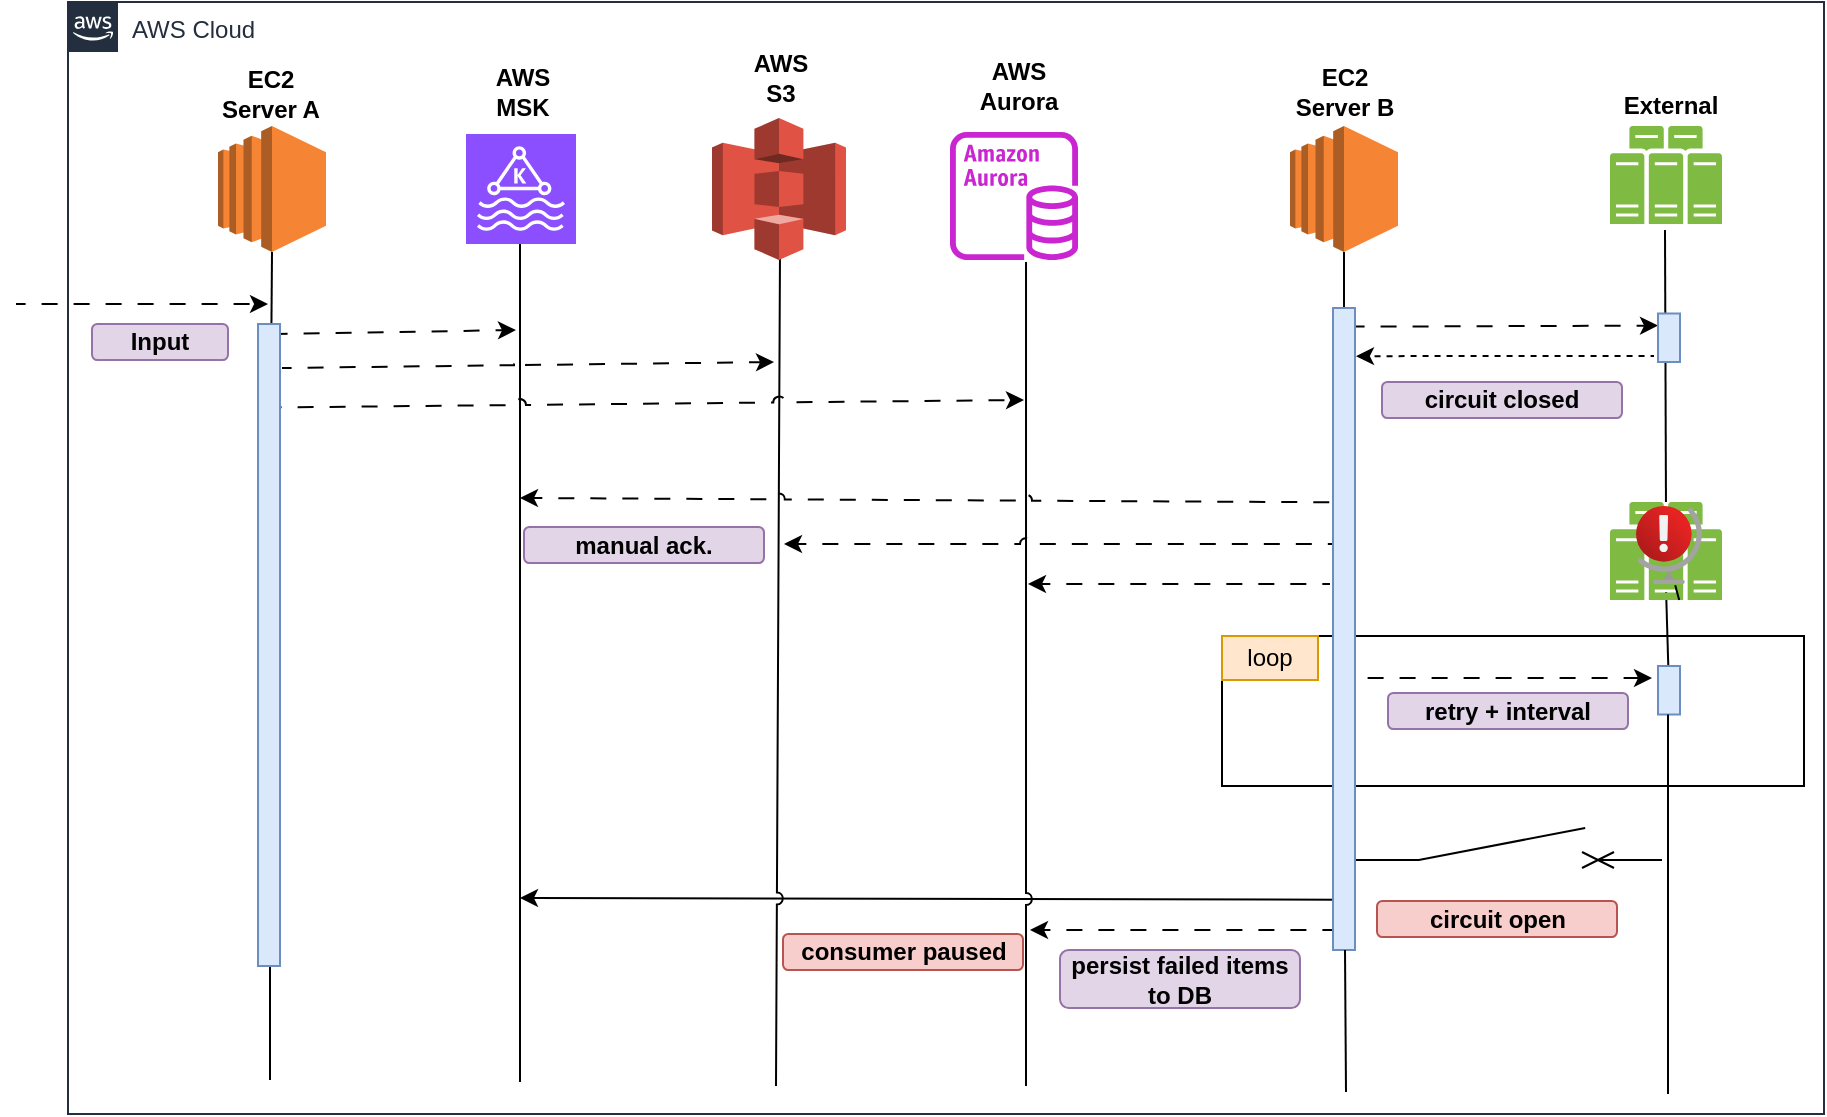 <mxfile version="24.7.16">
  <diagram name="Page-1" id="e3f1Dqgrf1a8P76aAlMA">
    <mxGraphModel dx="1456" dy="624" grid="0" gridSize="10" guides="1" tooltips="1" connect="1" arrows="1" fold="1" page="0" pageScale="1" pageWidth="827" pageHeight="1169" math="0" shadow="0">
      <root>
        <mxCell id="0" />
        <mxCell id="1" parent="0" />
        <mxCell id="mxWlD1gpJVSRjjz-gHa3-1" value="AWS Cloud" style="points=[[0,0],[0.25,0],[0.5,0],[0.75,0],[1,0],[1,0.25],[1,0.5],[1,0.75],[1,1],[0.75,1],[0.5,1],[0.25,1],[0,1],[0,0.75],[0,0.5],[0,0.25]];outlineConnect=0;gradientColor=none;html=1;whiteSpace=wrap;fontSize=12;fontStyle=0;container=1;pointerEvents=0;collapsible=0;recursiveResize=0;shape=mxgraph.aws4.group;grIcon=mxgraph.aws4.group_aws_cloud_alt;strokeColor=#232F3E;fillColor=none;verticalAlign=top;align=left;spacingLeft=30;fontColor=#232F3E;dashed=0;" vertex="1" parent="1">
          <mxGeometry x="34" y="36" width="878" height="556" as="geometry" />
        </mxCell>
        <mxCell id="mxWlD1gpJVSRjjz-gHa3-65" value="" style="endArrow=classic;html=1;rounded=0;exitX=0.956;exitY=0.864;exitDx=0;exitDy=0;exitPerimeter=0;jumpStyle=arc;" edge="1" parent="mxWlD1gpJVSRjjz-gHa3-1">
          <mxGeometry width="50" height="50" relative="1" as="geometry">
            <mxPoint x="635.996" y="448.876" as="sourcePoint" />
            <mxPoint x="226" y="448" as="targetPoint" />
          </mxGeometry>
        </mxCell>
        <mxCell id="mxWlD1gpJVSRjjz-gHa3-51" value="" style="rounded=0;whiteSpace=wrap;html=1;" vertex="1" parent="mxWlD1gpJVSRjjz-gHa3-1">
          <mxGeometry x="577" y="317" width="291" height="75" as="geometry" />
        </mxCell>
        <mxCell id="mxWlD1gpJVSRjjz-gHa3-2" value="" style="outlineConnect=0;dashed=0;verticalLabelPosition=bottom;verticalAlign=top;align=center;html=1;shape=mxgraph.aws3.ec2;fillColor=#F58534;gradientColor=none;" vertex="1" parent="mxWlD1gpJVSRjjz-gHa3-1">
          <mxGeometry x="75" y="62" width="54" height="63" as="geometry" />
        </mxCell>
        <mxCell id="mxWlD1gpJVSRjjz-gHa3-7" value="" style="sketch=0;points=[[0,0,0],[0.25,0,0],[0.5,0,0],[0.75,0,0],[1,0,0],[0,1,0],[0.25,1,0],[0.5,1,0],[0.75,1,0],[1,1,0],[0,0.25,0],[0,0.5,0],[0,0.75,0],[1,0.25,0],[1,0.5,0],[1,0.75,0]];outlineConnect=0;fontColor=#232F3E;fillColor=#8C4FFF;strokeColor=#ffffff;dashed=0;verticalLabelPosition=bottom;verticalAlign=top;align=center;html=1;fontSize=12;fontStyle=0;aspect=fixed;shape=mxgraph.aws4.resourceIcon;resIcon=mxgraph.aws4.managed_streaming_for_kafka;" vertex="1" parent="mxWlD1gpJVSRjjz-gHa3-1">
          <mxGeometry x="199" y="66" width="55" height="55" as="geometry" />
        </mxCell>
        <mxCell id="mxWlD1gpJVSRjjz-gHa3-8" value="" style="outlineConnect=0;dashed=0;verticalLabelPosition=bottom;verticalAlign=top;align=center;html=1;shape=mxgraph.aws3.ec2;fillColor=#F58534;gradientColor=none;" vertex="1" parent="mxWlD1gpJVSRjjz-gHa3-1">
          <mxGeometry x="611" y="62" width="54" height="63" as="geometry" />
        </mxCell>
        <mxCell id="mxWlD1gpJVSRjjz-gHa3-10" value="" style="sketch=0;pointerEvents=1;shadow=0;dashed=0;html=1;strokeColor=none;fillColor=#505050;labelPosition=center;verticalLabelPosition=bottom;verticalAlign=top;outlineConnect=0;align=center;shape=mxgraph.office.servers.server_farm;fillColor=#7FBA42;" vertex="1" parent="mxWlD1gpJVSRjjz-gHa3-1">
          <mxGeometry x="771" y="62" width="56" height="49" as="geometry" />
        </mxCell>
        <mxCell id="mxWlD1gpJVSRjjz-gHa3-14" value="" style="endArrow=none;html=1;rounded=0;entryX=0.5;entryY=1;entryDx=0;entryDy=0;entryPerimeter=0;" edge="1" parent="mxWlD1gpJVSRjjz-gHa3-1" source="mxWlD1gpJVSRjjz-gHa3-70" target="mxWlD1gpJVSRjjz-gHa3-2">
          <mxGeometry width="50" height="50" relative="1" as="geometry">
            <mxPoint x="102" y="401" as="sourcePoint" />
            <mxPoint x="93" y="182" as="targetPoint" />
          </mxGeometry>
        </mxCell>
        <mxCell id="mxWlD1gpJVSRjjz-gHa3-15" value="" style="endArrow=none;html=1;rounded=0;entryX=0.5;entryY=1;entryDx=0;entryDy=0;entryPerimeter=0;" edge="1" parent="mxWlD1gpJVSRjjz-gHa3-1">
          <mxGeometry width="50" height="50" relative="1" as="geometry">
            <mxPoint x="226" y="540" as="sourcePoint" />
            <mxPoint x="226" y="121" as="targetPoint" />
          </mxGeometry>
        </mxCell>
        <mxCell id="mxWlD1gpJVSRjjz-gHa3-16" value="" style="endArrow=none;html=1;rounded=0;entryX=0.5;entryY=1;entryDx=0;entryDy=0;entryPerimeter=0;jumpStyle=arc;" edge="1" parent="mxWlD1gpJVSRjjz-gHa3-1">
          <mxGeometry width="50" height="50" relative="1" as="geometry">
            <mxPoint x="354" y="542" as="sourcePoint" />
            <mxPoint x="356" y="125" as="targetPoint" />
          </mxGeometry>
        </mxCell>
        <mxCell id="mxWlD1gpJVSRjjz-gHa3-17" value="" style="endArrow=none;html=1;rounded=0;entryX=0.594;entryY=1.016;entryDx=0;entryDy=0;entryPerimeter=0;jumpStyle=arc;" edge="1" parent="mxWlD1gpJVSRjjz-gHa3-1" target="mxWlD1gpJVSRjjz-gHa3-22">
          <mxGeometry width="50" height="50" relative="1" as="geometry">
            <mxPoint x="479" y="542" as="sourcePoint" />
            <mxPoint x="477" y="118" as="targetPoint" />
          </mxGeometry>
        </mxCell>
        <mxCell id="mxWlD1gpJVSRjjz-gHa3-22" value="" style="sketch=0;outlineConnect=0;fontColor=#232F3E;gradientColor=none;fillColor=#C925D1;strokeColor=none;dashed=0;verticalLabelPosition=bottom;verticalAlign=top;align=center;html=1;fontSize=12;fontStyle=0;aspect=fixed;pointerEvents=1;shape=mxgraph.aws4.aurora_instance;" vertex="1" parent="mxWlD1gpJVSRjjz-gHa3-1">
          <mxGeometry x="441" y="65" width="64" height="64" as="geometry" />
        </mxCell>
        <mxCell id="mxWlD1gpJVSRjjz-gHa3-23" value="" style="outlineConnect=0;dashed=0;verticalLabelPosition=bottom;verticalAlign=top;align=center;html=1;shape=mxgraph.aws3.s3;fillColor=#E05243;gradientColor=none;" vertex="1" parent="mxWlD1gpJVSRjjz-gHa3-1">
          <mxGeometry x="322" y="58" width="67" height="71" as="geometry" />
        </mxCell>
        <mxCell id="mxWlD1gpJVSRjjz-gHa3-24" value="" style="endArrow=none;html=1;rounded=0;entryX=0.5;entryY=1;entryDx=0;entryDy=0;entryPerimeter=0;" edge="1" parent="mxWlD1gpJVSRjjz-gHa3-1" source="mxWlD1gpJVSRjjz-gHa3-62" target="mxWlD1gpJVSRjjz-gHa3-8">
          <mxGeometry width="50" height="50" relative="1" as="geometry">
            <mxPoint x="632" y="541" as="sourcePoint" />
            <mxPoint x="597" y="128" as="targetPoint" />
          </mxGeometry>
        </mxCell>
        <mxCell id="mxWlD1gpJVSRjjz-gHa3-26" value="" style="endArrow=classic;html=1;rounded=0;flowAnimation=1;" edge="1" parent="mxWlD1gpJVSRjjz-gHa3-1">
          <mxGeometry width="50" height="50" relative="1" as="geometry">
            <mxPoint x="-26" y="151" as="sourcePoint" />
            <mxPoint x="100" y="151" as="targetPoint" />
          </mxGeometry>
        </mxCell>
        <mxCell id="mxWlD1gpJVSRjjz-gHa3-27" value="" style="endArrow=classic;html=1;rounded=0;flowAnimation=1;" edge="1" parent="mxWlD1gpJVSRjjz-gHa3-1">
          <mxGeometry width="50" height="50" relative="1" as="geometry">
            <mxPoint x="105" y="166" as="sourcePoint" />
            <mxPoint x="224" y="164" as="targetPoint" />
          </mxGeometry>
        </mxCell>
        <mxCell id="mxWlD1gpJVSRjjz-gHa3-28" value="" style="endArrow=classic;html=1;rounded=0;jumpStyle=arc;flowAnimation=1;" edge="1" parent="mxWlD1gpJVSRjjz-gHa3-1">
          <mxGeometry width="50" height="50" relative="1" as="geometry">
            <mxPoint x="107" y="183" as="sourcePoint" />
            <mxPoint x="353" y="180" as="targetPoint" />
          </mxGeometry>
        </mxCell>
        <mxCell id="mxWlD1gpJVSRjjz-gHa3-29" value="" style="endArrow=classic;html=1;rounded=0;jumpStyle=arc;flowAnimation=1;exitX=0.13;exitY=0.364;exitDx=0;exitDy=0;exitPerimeter=0;" edge="1" parent="mxWlD1gpJVSRjjz-gHa3-1" source="mxWlD1gpJVSRjjz-gHa3-70">
          <mxGeometry width="50" height="50" relative="1" as="geometry">
            <mxPoint x="107" y="203" as="sourcePoint" />
            <mxPoint x="478" y="199" as="targetPoint" />
          </mxGeometry>
        </mxCell>
        <mxCell id="mxWlD1gpJVSRjjz-gHa3-30" value="" style="endArrow=none;html=1;rounded=0;jumpStyle=arc;flowAnimation=1;startArrow=classic;startFill=1;endFill=0;" edge="1" parent="mxWlD1gpJVSRjjz-gHa3-1">
          <mxGeometry width="50" height="50" relative="1" as="geometry">
            <mxPoint x="226" y="248" as="sourcePoint" />
            <mxPoint x="631.997" y="250.126" as="targetPoint" />
          </mxGeometry>
        </mxCell>
        <mxCell id="mxWlD1gpJVSRjjz-gHa3-31" value="" style="endArrow=none;html=1;rounded=0;jumpStyle=arc;flowAnimation=1;startArrow=classic;startFill=1;endFill=0;" edge="1" parent="mxWlD1gpJVSRjjz-gHa3-1">
          <mxGeometry width="50" height="50" relative="1" as="geometry">
            <mxPoint x="358" y="271" as="sourcePoint" />
            <mxPoint x="632.995" y="270.991" as="targetPoint" />
          </mxGeometry>
        </mxCell>
        <mxCell id="mxWlD1gpJVSRjjz-gHa3-32" value="" style="endArrow=none;html=1;rounded=0;startArrow=classic;startFill=1;endFill=0;flowAnimation=1;" edge="1" parent="mxWlD1gpJVSRjjz-gHa3-1">
          <mxGeometry width="50" height="50" relative="1" as="geometry">
            <mxPoint x="480" y="291" as="sourcePoint" />
            <mxPoint x="631" y="291" as="targetPoint" />
          </mxGeometry>
        </mxCell>
        <mxCell id="mxWlD1gpJVSRjjz-gHa3-33" value="" style="endArrow=classic;html=1;rounded=0;entryX=0.25;entryY=1;entryDx=0;entryDy=0;exitX=0.029;exitY=0;exitDx=0;exitDy=0;exitPerimeter=0;flowAnimation=1;" edge="1" parent="mxWlD1gpJVSRjjz-gHa3-1" source="mxWlD1gpJVSRjjz-gHa3-62" target="mxWlD1gpJVSRjjz-gHa3-46">
          <mxGeometry width="50" height="50" relative="1" as="geometry">
            <mxPoint x="670" y="165" as="sourcePoint" />
            <mxPoint x="677" y="160.282" as="targetPoint" />
          </mxGeometry>
        </mxCell>
        <mxCell id="mxWlD1gpJVSRjjz-gHa3-34" value="" style="pointerEvents=1;verticalLabelPosition=bottom;shadow=0;dashed=0;align=center;html=1;verticalAlign=top;shape=mxgraph.electrical.electro-mechanical.circuitBreaker2;elSwitchState=off;" vertex="1" parent="mxWlD1gpJVSRjjz-gHa3-1">
          <mxGeometry x="637" y="413" width="160" height="20" as="geometry" />
        </mxCell>
        <mxCell id="mxWlD1gpJVSRjjz-gHa3-36" value="" style="endArrow=none;html=1;rounded=0;entryX=0.594;entryY=1.016;entryDx=0;entryDy=0;entryPerimeter=0;" edge="1" parent="mxWlD1gpJVSRjjz-gHa3-1" source="mxWlD1gpJVSRjjz-gHa3-52">
          <mxGeometry width="50" height="50" relative="1" as="geometry">
            <mxPoint x="799" y="541" as="sourcePoint" />
            <mxPoint x="799.054" y="295.004" as="targetPoint" />
          </mxGeometry>
        </mxCell>
        <mxCell id="mxWlD1gpJVSRjjz-gHa3-35" value="" style="sketch=0;pointerEvents=1;shadow=0;dashed=0;html=1;strokeColor=none;fillColor=#505050;labelPosition=center;verticalLabelPosition=bottom;verticalAlign=top;outlineConnect=0;align=center;shape=mxgraph.office.servers.server_farm;fillColor=#7FBA42;" vertex="1" parent="mxWlD1gpJVSRjjz-gHa3-1">
          <mxGeometry x="771" y="250" width="56" height="49" as="geometry" />
        </mxCell>
        <mxCell id="mxWlD1gpJVSRjjz-gHa3-39" value="" style="endArrow=none;html=1;rounded=0;entryX=0.594;entryY=1.016;entryDx=0;entryDy=0;entryPerimeter=0;" edge="1" parent="mxWlD1gpJVSRjjz-gHa3-1" source="mxWlD1gpJVSRjjz-gHa3-35" target="mxWlD1gpJVSRjjz-gHa3-38">
          <mxGeometry width="50" height="50" relative="1" as="geometry">
            <mxPoint x="746" y="268" as="sourcePoint" />
            <mxPoint x="748" y="148" as="targetPoint" />
          </mxGeometry>
        </mxCell>
        <mxCell id="mxWlD1gpJVSRjjz-gHa3-38" value="" style="image;aspect=fixed;html=1;points=[];align=center;fontSize=12;image=img/lib/azure2/general/Globe_Error.svg;" vertex="1" parent="mxWlD1gpJVSRjjz-gHa3-1">
          <mxGeometry x="783.95" y="252" width="33.1" height="39" as="geometry" />
        </mxCell>
        <mxCell id="mxWlD1gpJVSRjjz-gHa3-45" value="" style="endArrow=none;html=1;rounded=0;entryX=0.5;entryY=1;entryDx=0;entryDy=0;entryPerimeter=0;" edge="1" parent="mxWlD1gpJVSRjjz-gHa3-1">
          <mxGeometry width="50" height="50" relative="1" as="geometry">
            <mxPoint x="798.98" y="250" as="sourcePoint" />
            <mxPoint x="798.5" y="114" as="targetPoint" />
          </mxGeometry>
        </mxCell>
        <mxCell id="mxWlD1gpJVSRjjz-gHa3-46" value="" style="rounded=0;whiteSpace=wrap;html=1;direction=south;fillColor=#dae8fc;strokeColor=#6c8ebf;" vertex="1" parent="mxWlD1gpJVSRjjz-gHa3-1">
          <mxGeometry x="795" y="155.75" width="11" height="24.25" as="geometry" />
        </mxCell>
        <mxCell id="mxWlD1gpJVSRjjz-gHa3-52" value="" style="rounded=0;whiteSpace=wrap;html=1;direction=south;fillColor=#dae8fc;strokeColor=#6c8ebf;" vertex="1" parent="mxWlD1gpJVSRjjz-gHa3-1">
          <mxGeometry x="795" y="332" width="11" height="24.25" as="geometry" />
        </mxCell>
        <mxCell id="mxWlD1gpJVSRjjz-gHa3-58" value="" style="endArrow=classic;html=1;rounded=0;entryX=0.25;entryY=1;entryDx=0;entryDy=0;flowAnimation=1;" edge="1" parent="mxWlD1gpJVSRjjz-gHa3-1">
          <mxGeometry width="50" height="50" relative="1" as="geometry">
            <mxPoint x="637" y="338" as="sourcePoint" />
            <mxPoint x="792" y="338" as="targetPoint" />
          </mxGeometry>
        </mxCell>
        <mxCell id="mxWlD1gpJVSRjjz-gHa3-59" value="" style="endArrow=none;html=1;rounded=0;entryX=0.5;entryY=1;entryDx=0;entryDy=0;entryPerimeter=0;" edge="1" parent="mxWlD1gpJVSRjjz-gHa3-1">
          <mxGeometry width="50" height="50" relative="1" as="geometry">
            <mxPoint x="800" y="546" as="sourcePoint" />
            <mxPoint x="800" y="356.25" as="targetPoint" />
          </mxGeometry>
        </mxCell>
        <mxCell id="mxWlD1gpJVSRjjz-gHa3-61" value="loop" style="rounded=0;whiteSpace=wrap;html=1;fillColor=#ffe6cc;strokeColor=#d79b00;" vertex="1" parent="mxWlD1gpJVSRjjz-gHa3-1">
          <mxGeometry x="577" y="317" width="48" height="22" as="geometry" />
        </mxCell>
        <mxCell id="mxWlD1gpJVSRjjz-gHa3-62" value="" style="rounded=0;whiteSpace=wrap;html=1;direction=south;fillColor=#dae8fc;strokeColor=#6c8ebf;" vertex="1" parent="mxWlD1gpJVSRjjz-gHa3-1">
          <mxGeometry x="632.5" y="153" width="11" height="321" as="geometry" />
        </mxCell>
        <mxCell id="mxWlD1gpJVSRjjz-gHa3-63" value="" style="endArrow=none;html=1;rounded=0;entryX=0.5;entryY=1;entryDx=0;entryDy=0;entryPerimeter=0;" edge="1" parent="mxWlD1gpJVSRjjz-gHa3-1">
          <mxGeometry width="50" height="50" relative="1" as="geometry">
            <mxPoint x="639" y="545" as="sourcePoint" />
            <mxPoint x="638.5" y="474.005" as="targetPoint" />
          </mxGeometry>
        </mxCell>
        <mxCell id="mxWlD1gpJVSRjjz-gHa3-68" value="" style="shape=image;html=1;verticalAlign=top;verticalLabelPosition=bottom;labelBackgroundColor=#ffffff;imageAspect=0;aspect=fixed;image=https://cdn2.iconfinder.com/data/icons/woothemes/PNG/no_entry.png" vertex="1" parent="mxWlD1gpJVSRjjz-gHa3-1">
          <mxGeometry x="403" y="435" width="29" height="29" as="geometry" />
        </mxCell>
        <mxCell id="mxWlD1gpJVSRjjz-gHa3-71" value="" style="endArrow=none;html=1;rounded=0;entryX=0.5;entryY=1;entryDx=0;entryDy=0;entryPerimeter=0;" edge="1" parent="mxWlD1gpJVSRjjz-gHa3-1">
          <mxGeometry width="50" height="50" relative="1" as="geometry">
            <mxPoint x="101" y="539" as="sourcePoint" />
            <mxPoint x="101" y="482" as="targetPoint" />
          </mxGeometry>
        </mxCell>
        <mxCell id="mxWlD1gpJVSRjjz-gHa3-70" value="" style="rounded=0;whiteSpace=wrap;html=1;direction=south;fillColor=#dae8fc;strokeColor=#6c8ebf;" vertex="1" parent="mxWlD1gpJVSRjjz-gHa3-1">
          <mxGeometry x="95" y="161" width="11" height="321" as="geometry" />
        </mxCell>
        <mxCell id="mxWlD1gpJVSRjjz-gHa3-73" value="&lt;b&gt;circuit closed&lt;/b&gt;" style="rounded=1;whiteSpace=wrap;html=1;fillColor=#e1d5e7;strokeColor=#9673a6;" vertex="1" parent="mxWlD1gpJVSRjjz-gHa3-1">
          <mxGeometry x="657" y="190" width="120" height="18" as="geometry" />
        </mxCell>
        <mxCell id="mxWlD1gpJVSRjjz-gHa3-74" value="&lt;b&gt;circuit open&lt;/b&gt;" style="rounded=1;whiteSpace=wrap;html=1;fillColor=#f8cecc;strokeColor=#b85450;" vertex="1" parent="mxWlD1gpJVSRjjz-gHa3-1">
          <mxGeometry x="654.5" y="449.5" width="120" height="18" as="geometry" />
        </mxCell>
        <mxCell id="mxWlD1gpJVSRjjz-gHa3-75" value="&lt;b&gt;retry + interval&lt;/b&gt;" style="rounded=1;whiteSpace=wrap;html=1;fillColor=#e1d5e7;strokeColor=#9673a6;" vertex="1" parent="mxWlD1gpJVSRjjz-gHa3-1">
          <mxGeometry x="660" y="345.5" width="120" height="18" as="geometry" />
        </mxCell>
        <mxCell id="mxWlD1gpJVSRjjz-gHa3-76" value="&lt;b&gt;consumer paused&lt;/b&gt;" style="rounded=1;whiteSpace=wrap;html=1;fillColor=#f8cecc;strokeColor=#b85450;" vertex="1" parent="mxWlD1gpJVSRjjz-gHa3-1">
          <mxGeometry x="357.5" y="466" width="120" height="18" as="geometry" />
        </mxCell>
        <mxCell id="mxWlD1gpJVSRjjz-gHa3-77" value="&lt;b&gt;manual ack.&lt;/b&gt;" style="rounded=1;whiteSpace=wrap;html=1;fillColor=#e1d5e7;strokeColor=#9673a6;" vertex="1" parent="mxWlD1gpJVSRjjz-gHa3-1">
          <mxGeometry x="228" y="262.5" width="120" height="18" as="geometry" />
        </mxCell>
        <mxCell id="mxWlD1gpJVSRjjz-gHa3-79" value="&lt;b&gt;persist failed items to DB&lt;/b&gt;" style="rounded=1;whiteSpace=wrap;html=1;fillColor=#e1d5e7;strokeColor=#9673a6;" vertex="1" parent="mxWlD1gpJVSRjjz-gHa3-1">
          <mxGeometry x="496" y="474" width="120" height="29" as="geometry" />
        </mxCell>
        <mxCell id="mxWlD1gpJVSRjjz-gHa3-80" value="&lt;b&gt;EC2&lt;/b&gt;&lt;div&gt;&lt;b&gt;Server A&lt;/b&gt;&lt;/div&gt;" style="text;html=1;align=center;verticalAlign=middle;resizable=0;points=[];autosize=1;strokeColor=none;fillColor=none;" vertex="1" parent="mxWlD1gpJVSRjjz-gHa3-1">
          <mxGeometry x="67.5" y="25" width="67" height="41" as="geometry" />
        </mxCell>
        <mxCell id="mxWlD1gpJVSRjjz-gHa3-83" value="&lt;b&gt;AWS&lt;/b&gt;&lt;div&gt;&lt;b&gt;S3&lt;/b&gt;&lt;/div&gt;" style="text;html=1;align=center;verticalAlign=middle;resizable=0;points=[];autosize=1;strokeColor=none;fillColor=none;" vertex="1" parent="mxWlD1gpJVSRjjz-gHa3-1">
          <mxGeometry x="333" y="17" width="45" height="41" as="geometry" />
        </mxCell>
        <mxCell id="mxWlD1gpJVSRjjz-gHa3-84" value="&lt;b&gt;AWS&lt;/b&gt;&lt;div&gt;&lt;b&gt;Aurora&lt;/b&gt;&lt;/div&gt;" style="text;html=1;align=center;verticalAlign=middle;resizable=0;points=[];autosize=1;strokeColor=none;fillColor=none;" vertex="1" parent="mxWlD1gpJVSRjjz-gHa3-1">
          <mxGeometry x="446" y="21" width="57" height="41" as="geometry" />
        </mxCell>
        <mxCell id="mxWlD1gpJVSRjjz-gHa3-85" value="&lt;b&gt;EC2&lt;/b&gt;&lt;div&gt;&lt;b&gt;Server B&lt;/b&gt;&lt;/div&gt;" style="text;html=1;align=center;verticalAlign=middle;resizable=0;points=[];autosize=1;strokeColor=none;fillColor=none;" vertex="1" parent="mxWlD1gpJVSRjjz-gHa3-1">
          <mxGeometry x="604" y="24" width="67" height="41" as="geometry" />
        </mxCell>
        <mxCell id="mxWlD1gpJVSRjjz-gHa3-86" value="&lt;b&gt;External&lt;/b&gt;" style="text;html=1;align=center;verticalAlign=middle;resizable=0;points=[];autosize=1;strokeColor=none;fillColor=none;" vertex="1" parent="mxWlD1gpJVSRjjz-gHa3-1">
          <mxGeometry x="768" y="39" width="65" height="26" as="geometry" />
        </mxCell>
        <mxCell id="mxWlD1gpJVSRjjz-gHa3-87" value="&lt;b&gt;Input&lt;/b&gt;" style="rounded=1;whiteSpace=wrap;html=1;fillColor=#e1d5e7;strokeColor=#9673a6;" vertex="1" parent="mxWlD1gpJVSRjjz-gHa3-1">
          <mxGeometry x="12" y="161" width="68" height="18" as="geometry" />
        </mxCell>
        <mxCell id="mxWlD1gpJVSRjjz-gHa3-50" value="" style="endArrow=classic;html=1;rounded=0;dashed=1;entryX=0.075;entryY=-0.045;entryDx=0;entryDy=0;entryPerimeter=0;flowAnimation=1;" edge="1" parent="1" target="mxWlD1gpJVSRjjz-gHa3-62">
          <mxGeometry width="50" height="50" relative="1" as="geometry">
            <mxPoint x="827" y="213" as="sourcePoint" />
            <mxPoint x="697" y="213" as="targetPoint" />
          </mxGeometry>
        </mxCell>
        <mxCell id="mxWlD1gpJVSRjjz-gHa3-78" value="" style="endArrow=classic;html=1;rounded=0;flowAnimation=1;" edge="1" parent="1">
          <mxGeometry width="50" height="50" relative="1" as="geometry">
            <mxPoint x="666" y="500" as="sourcePoint" />
            <mxPoint x="515" y="500" as="targetPoint" />
          </mxGeometry>
        </mxCell>
        <mxCell id="mxWlD1gpJVSRjjz-gHa3-81" value="&lt;b&gt;AWS&lt;/b&gt;&lt;div&gt;&lt;b&gt;MSK&lt;/b&gt;&lt;/div&gt;" style="text;html=1;align=center;verticalAlign=middle;resizable=0;points=[];autosize=1;strokeColor=none;fillColor=none;" vertex="1" parent="1">
          <mxGeometry x="238" y="60" width="45" height="41" as="geometry" />
        </mxCell>
      </root>
    </mxGraphModel>
  </diagram>
</mxfile>
